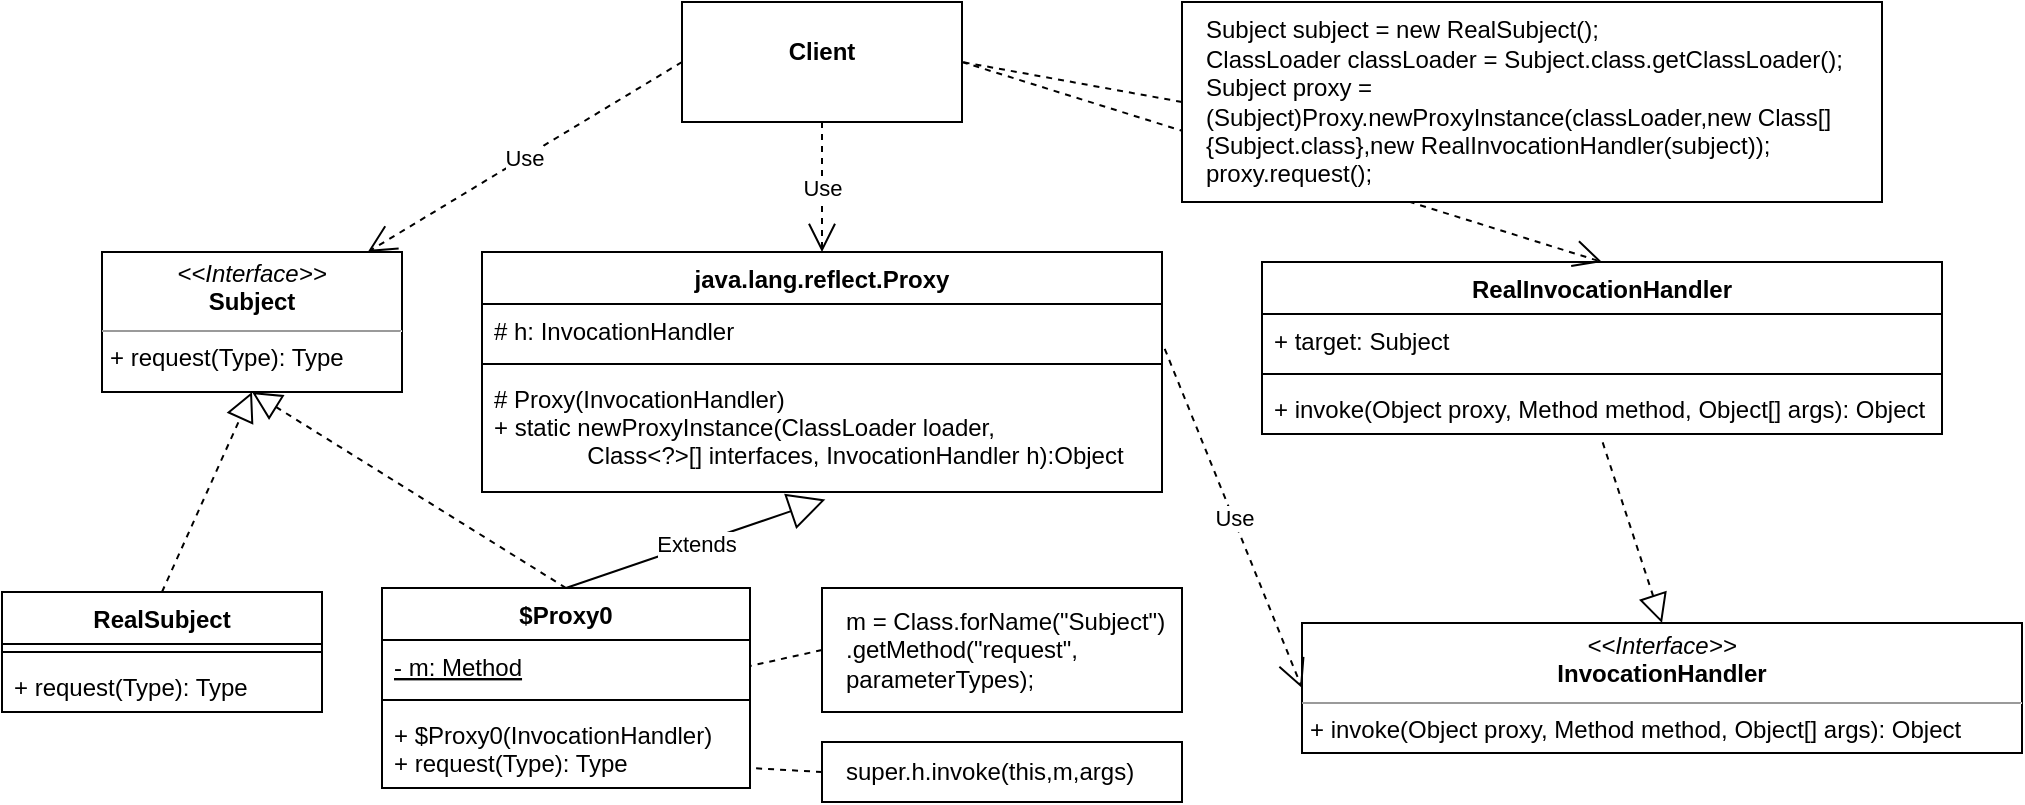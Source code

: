 <mxfile version="13.9.9" type="device"><diagram id="C5RBs43oDa-KdzZeNtuy" name="Page-1"><mxGraphModel dx="1038" dy="607" grid="1" gridSize="10" guides="1" tooltips="1" connect="1" arrows="1" fold="1" page="1" pageScale="1" pageWidth="827" pageHeight="1169" math="0" shadow="0"><root><mxCell id="WIyWlLk6GJQsqaUBKTNV-0"/><mxCell id="WIyWlLk6GJQsqaUBKTNV-1" parent="WIyWlLk6GJQsqaUBKTNV-0"/><mxCell id="XLnNH2dgwt9vYhdY8QGx-0" value="&lt;p style=&quot;margin: 0px ; margin-top: 4px ; text-align: center&quot;&gt;&lt;i&gt;&amp;lt;&amp;lt;Interface&amp;gt;&amp;gt;&lt;/i&gt;&lt;br&gt;&lt;b&gt;Subject&lt;/b&gt;&lt;/p&gt;&lt;hr size=&quot;1&quot;&gt;&lt;p style=&quot;margin: 0px ; margin-left: 4px&quot;&gt;&lt;/p&gt;&lt;p style=&quot;margin: 0px ; margin-left: 4px&quot;&gt;+ request(Type): Type&lt;br&gt;&lt;br&gt;&lt;/p&gt;" style="verticalAlign=top;align=left;overflow=fill;fontSize=12;fontFamily=Helvetica;html=1;" parent="WIyWlLk6GJQsqaUBKTNV-1" vertex="1"><mxGeometry x="150" y="155" width="150" height="70" as="geometry"/></mxCell><mxCell id="XLnNH2dgwt9vYhdY8QGx-1" value="RealSubject" style="swimlane;fontStyle=1;align=center;verticalAlign=top;childLayout=stackLayout;horizontal=1;startSize=26;horizontalStack=0;resizeParent=1;resizeParentMax=0;resizeLast=0;collapsible=1;marginBottom=0;" parent="WIyWlLk6GJQsqaUBKTNV-1" vertex="1"><mxGeometry x="100" y="325" width="160" height="60" as="geometry"/></mxCell><mxCell id="XLnNH2dgwt9vYhdY8QGx-2" value="" style="line;strokeWidth=1;fillColor=none;align=left;verticalAlign=middle;spacingTop=-1;spacingLeft=3;spacingRight=3;rotatable=0;labelPosition=right;points=[];portConstraint=eastwest;" parent="XLnNH2dgwt9vYhdY8QGx-1" vertex="1"><mxGeometry y="26" width="160" height="8" as="geometry"/></mxCell><mxCell id="XLnNH2dgwt9vYhdY8QGx-3" value="+ request(Type): Type" style="text;strokeColor=none;fillColor=none;align=left;verticalAlign=top;spacingLeft=4;spacingRight=4;overflow=hidden;rotatable=0;points=[[0,0.5],[1,0.5]];portConstraint=eastwest;" parent="XLnNH2dgwt9vYhdY8QGx-1" vertex="1"><mxGeometry y="34" width="160" height="26" as="geometry"/></mxCell><mxCell id="XLnNH2dgwt9vYhdY8QGx-4" value="$Proxy0" style="swimlane;fontStyle=1;align=center;verticalAlign=top;childLayout=stackLayout;horizontal=1;startSize=26;horizontalStack=0;resizeParent=1;resizeParentMax=0;resizeLast=0;collapsible=1;marginBottom=0;" parent="WIyWlLk6GJQsqaUBKTNV-1" vertex="1"><mxGeometry x="290" y="323" width="184" height="100" as="geometry"/></mxCell><mxCell id="XLnNH2dgwt9vYhdY8QGx-5" value="- m: Method" style="text;strokeColor=none;fillColor=none;align=left;verticalAlign=top;spacingLeft=4;spacingRight=4;overflow=hidden;rotatable=0;points=[[0,0.5],[1,0.5]];portConstraint=eastwest;fontStyle=4" parent="XLnNH2dgwt9vYhdY8QGx-4" vertex="1"><mxGeometry y="26" width="184" height="26" as="geometry"/></mxCell><mxCell id="XLnNH2dgwt9vYhdY8QGx-6" value="" style="line;strokeWidth=1;fillColor=none;align=left;verticalAlign=middle;spacingTop=-1;spacingLeft=3;spacingRight=3;rotatable=0;labelPosition=right;points=[];portConstraint=eastwest;" parent="XLnNH2dgwt9vYhdY8QGx-4" vertex="1"><mxGeometry y="52" width="184" height="8" as="geometry"/></mxCell><mxCell id="XLnNH2dgwt9vYhdY8QGx-7" value="+ $Proxy0(InvocationHandler)&#10;+ request(Type): Type" style="text;strokeColor=none;fillColor=none;align=left;verticalAlign=top;spacingLeft=4;spacingRight=4;overflow=hidden;rotatable=0;points=[[0,0.5],[1,0.5]];portConstraint=eastwest;" parent="XLnNH2dgwt9vYhdY8QGx-4" vertex="1"><mxGeometry y="60" width="184" height="40" as="geometry"/></mxCell><mxCell id="XLnNH2dgwt9vYhdY8QGx-8" value="" style="endArrow=block;dashed=1;endFill=0;endSize=12;html=1;entryX=0.5;entryY=1;entryDx=0;entryDy=0;exitX=0.5;exitY=0;exitDx=0;exitDy=0;" parent="WIyWlLk6GJQsqaUBKTNV-1" source="XLnNH2dgwt9vYhdY8QGx-1" target="XLnNH2dgwt9vYhdY8QGx-0" edge="1"><mxGeometry width="160" relative="1" as="geometry"><mxPoint x="306" y="410" as="sourcePoint"/><mxPoint x="466" y="410" as="targetPoint"/></mxGeometry></mxCell><mxCell id="XLnNH2dgwt9vYhdY8QGx-9" value="" style="endArrow=block;dashed=1;endFill=0;endSize=12;html=1;entryX=0.5;entryY=1;entryDx=0;entryDy=0;exitX=0.5;exitY=0;exitDx=0;exitDy=0;" parent="WIyWlLk6GJQsqaUBKTNV-1" source="XLnNH2dgwt9vYhdY8QGx-4" target="XLnNH2dgwt9vYhdY8QGx-0" edge="1"><mxGeometry width="160" relative="1" as="geometry"><mxPoint x="136" y="340" as="sourcePoint"/><mxPoint x="281" y="240" as="targetPoint"/></mxGeometry></mxCell><mxCell id="XLnNH2dgwt9vYhdY8QGx-17" value="&lt;p style=&quot;margin: 0px ; margin-top: 4px ; text-align: center&quot;&gt;&lt;br&gt;&lt;b&gt;Client&lt;/b&gt;&lt;/p&gt;" style="verticalAlign=top;align=left;overflow=fill;fontSize=12;fontFamily=Helvetica;html=1;" parent="WIyWlLk6GJQsqaUBKTNV-1" vertex="1"><mxGeometry x="440" y="30" width="140" height="60" as="geometry"/></mxCell><mxCell id="XLnNH2dgwt9vYhdY8QGx-18" value="Use" style="endArrow=open;endSize=12;dashed=1;html=1;exitX=0;exitY=0.5;exitDx=0;exitDy=0;" parent="WIyWlLk6GJQsqaUBKTNV-1" source="XLnNH2dgwt9vYhdY8QGx-17" target="XLnNH2dgwt9vYhdY8QGx-0" edge="1"><mxGeometry width="160" relative="1" as="geometry"><mxPoint x="306" y="420" as="sourcePoint"/><mxPoint x="466" y="420" as="targetPoint"/></mxGeometry></mxCell><mxCell id="XLnNH2dgwt9vYhdY8QGx-22" value="java.lang.reflect.Proxy" style="swimlane;fontStyle=1;align=center;verticalAlign=top;childLayout=stackLayout;horizontal=1;startSize=26;horizontalStack=0;resizeParent=1;resizeParentMax=0;resizeLast=0;collapsible=1;marginBottom=0;" parent="WIyWlLk6GJQsqaUBKTNV-1" vertex="1"><mxGeometry x="340" y="155" width="340" height="120" as="geometry"/></mxCell><mxCell id="XLnNH2dgwt9vYhdY8QGx-23" value="# h: InvocationHandler" style="text;strokeColor=none;fillColor=none;align=left;verticalAlign=top;spacingLeft=4;spacingRight=4;overflow=hidden;rotatable=0;points=[[0,0.5],[1,0.5]];portConstraint=eastwest;" parent="XLnNH2dgwt9vYhdY8QGx-22" vertex="1"><mxGeometry y="26" width="340" height="26" as="geometry"/></mxCell><mxCell id="XLnNH2dgwt9vYhdY8QGx-24" value="" style="line;strokeWidth=1;fillColor=none;align=left;verticalAlign=middle;spacingTop=-1;spacingLeft=3;spacingRight=3;rotatable=0;labelPosition=right;points=[];portConstraint=eastwest;" parent="XLnNH2dgwt9vYhdY8QGx-22" vertex="1"><mxGeometry y="52" width="340" height="8" as="geometry"/></mxCell><mxCell id="XLnNH2dgwt9vYhdY8QGx-25" value="# Proxy(InvocationHandler)&#10;+ static newProxyInstance(ClassLoader loader, &#10;              Class&lt;?&gt;[] interfaces, InvocationHandler h):Object" style="text;strokeColor=none;fillColor=none;align=left;verticalAlign=top;spacingLeft=4;spacingRight=4;overflow=hidden;rotatable=0;points=[[0,0.5],[1,0.5]];portConstraint=eastwest;fontStyle=0" parent="XLnNH2dgwt9vYhdY8QGx-22" vertex="1"><mxGeometry y="60" width="340" height="60" as="geometry"/></mxCell><mxCell id="XLnNH2dgwt9vYhdY8QGx-26" value="Extends" style="endArrow=block;endSize=16;endFill=0;html=1;exitX=0.5;exitY=0;exitDx=0;exitDy=0;entryX=0.505;entryY=1.062;entryDx=0;entryDy=0;entryPerimeter=0;" parent="WIyWlLk6GJQsqaUBKTNV-1" source="XLnNH2dgwt9vYhdY8QGx-4" target="XLnNH2dgwt9vYhdY8QGx-25" edge="1"><mxGeometry width="160" relative="1" as="geometry"><mxPoint x="330" y="220" as="sourcePoint"/><mxPoint x="520" y="340" as="targetPoint"/></mxGeometry></mxCell><mxCell id="XLnNH2dgwt9vYhdY8QGx-27" value="&lt;p style=&quot;margin: 0px ; margin-top: 4px ; text-align: center&quot;&gt;&lt;i&gt;&amp;lt;&amp;lt;Interface&amp;gt;&amp;gt;&lt;/i&gt;&lt;br&gt;&lt;b&gt;InvocationHandler&lt;/b&gt;&lt;br&gt;&lt;/p&gt;&lt;hr size=&quot;1&quot;&gt;&lt;p style=&quot;margin: 0px ; margin-left: 4px&quot;&gt;&lt;/p&gt;&lt;p style=&quot;margin: 0px ; margin-left: 4px&quot;&gt;+ invoke(Object proxy, Method method, Object[] args): Object&lt;br&gt;&lt;/p&gt;" style="verticalAlign=top;align=left;overflow=fill;fontSize=12;fontFamily=Helvetica;html=1;" parent="WIyWlLk6GJQsqaUBKTNV-1" vertex="1"><mxGeometry x="750" y="340.5" width="360" height="65" as="geometry"/></mxCell><mxCell id="XLnNH2dgwt9vYhdY8QGx-28" value="RealInvocationHandler" style="swimlane;fontStyle=1;align=center;verticalAlign=top;childLayout=stackLayout;horizontal=1;startSize=26;horizontalStack=0;resizeParent=1;resizeParentMax=0;resizeLast=0;collapsible=1;marginBottom=0;" parent="WIyWlLk6GJQsqaUBKTNV-1" vertex="1"><mxGeometry x="730" y="160" width="340" height="86" as="geometry"/></mxCell><mxCell id="XLnNH2dgwt9vYhdY8QGx-29" value="+ target: Subject" style="text;strokeColor=none;fillColor=none;align=left;verticalAlign=top;spacingLeft=4;spacingRight=4;overflow=hidden;rotatable=0;points=[[0,0.5],[1,0.5]];portConstraint=eastwest;" parent="XLnNH2dgwt9vYhdY8QGx-28" vertex="1"><mxGeometry y="26" width="340" height="26" as="geometry"/></mxCell><mxCell id="XLnNH2dgwt9vYhdY8QGx-30" value="" style="line;strokeWidth=1;fillColor=none;align=left;verticalAlign=middle;spacingTop=-1;spacingLeft=3;spacingRight=3;rotatable=0;labelPosition=right;points=[];portConstraint=eastwest;" parent="XLnNH2dgwt9vYhdY8QGx-28" vertex="1"><mxGeometry y="52" width="340" height="8" as="geometry"/></mxCell><mxCell id="XLnNH2dgwt9vYhdY8QGx-31" value="+ invoke(Object proxy, Method method, Object[] args): Object" style="text;strokeColor=none;fillColor=none;align=left;verticalAlign=top;spacingLeft=4;spacingRight=4;overflow=hidden;rotatable=0;points=[[0,0.5],[1,0.5]];portConstraint=eastwest;" parent="XLnNH2dgwt9vYhdY8QGx-28" vertex="1"><mxGeometry y="60" width="340" height="26" as="geometry"/></mxCell><mxCell id="med0gYIQpAsOPucPo25u-0" value="&lt;div&gt;super.h.invoke(this,m,args)&lt;/div&gt;" style="rounded=0;whiteSpace=wrap;html=1;align=left;spacingLeft=10;" vertex="1" parent="WIyWlLk6GJQsqaUBKTNV-1"><mxGeometry x="510" y="400" width="180" height="30" as="geometry"/></mxCell><mxCell id="med0gYIQpAsOPucPo25u-1" value="" style="endArrow=none;dashed=1;html=1;exitX=0;exitY=0.5;exitDx=0;exitDy=0;entryX=1.002;entryY=0.75;entryDx=0;entryDy=0;entryPerimeter=0;" edge="1" parent="WIyWlLk6GJQsqaUBKTNV-1" source="med0gYIQpAsOPucPo25u-0" target="XLnNH2dgwt9vYhdY8QGx-7"><mxGeometry width="50" height="50" relative="1" as="geometry"><mxPoint x="500" y="340" as="sourcePoint"/><mxPoint x="480" y="416" as="targetPoint"/></mxGeometry></mxCell><mxCell id="med0gYIQpAsOPucPo25u-2" value="&lt;div&gt;m = Class.forName(&quot;Subject&quot;)&lt;/div&gt;&lt;div&gt;.getMethod(&quot;request&quot;, parameterTypes);&lt;/div&gt;" style="rounded=0;whiteSpace=wrap;html=1;align=left;spacingLeft=10;" vertex="1" parent="WIyWlLk6GJQsqaUBKTNV-1"><mxGeometry x="510" y="323" width="180" height="62" as="geometry"/></mxCell><mxCell id="med0gYIQpAsOPucPo25u-3" value="" style="endArrow=none;dashed=1;html=1;entryX=1;entryY=0.5;entryDx=0;entryDy=0;exitX=0;exitY=0.5;exitDx=0;exitDy=0;" edge="1" parent="WIyWlLk6GJQsqaUBKTNV-1" source="med0gYIQpAsOPucPo25u-2" target="XLnNH2dgwt9vYhdY8QGx-5"><mxGeometry width="50" height="50" relative="1" as="geometry"><mxPoint x="500" y="320" as="sourcePoint"/><mxPoint x="550" y="270" as="targetPoint"/></mxGeometry></mxCell><mxCell id="med0gYIQpAsOPucPo25u-4" value="" style="endArrow=block;dashed=1;endFill=0;endSize=12;html=1;entryX=0.5;entryY=0;entryDx=0;entryDy=0;exitX=0.501;exitY=1.162;exitDx=0;exitDy=0;exitPerimeter=0;" edge="1" parent="WIyWlLk6GJQsqaUBKTNV-1" source="XLnNH2dgwt9vYhdY8QGx-31" target="XLnNH2dgwt9vYhdY8QGx-27"><mxGeometry width="160" relative="1" as="geometry"><mxPoint x="440" y="300" as="sourcePoint"/><mxPoint x="600" y="300" as="targetPoint"/></mxGeometry></mxCell><mxCell id="med0gYIQpAsOPucPo25u-6" value="Use" style="endArrow=open;endSize=12;dashed=1;html=1;exitX=1.004;exitY=0.862;exitDx=0;exitDy=0;exitPerimeter=0;entryX=0;entryY=0.5;entryDx=0;entryDy=0;" edge="1" parent="WIyWlLk6GJQsqaUBKTNV-1" source="XLnNH2dgwt9vYhdY8QGx-23" target="XLnNH2dgwt9vYhdY8QGx-27"><mxGeometry width="160" relative="1" as="geometry"><mxPoint x="820" y="300" as="sourcePoint"/><mxPoint x="980" y="300" as="targetPoint"/></mxGeometry></mxCell><mxCell id="med0gYIQpAsOPucPo25u-7" value="Use" style="endArrow=open;endSize=12;dashed=1;html=1;exitX=0.5;exitY=1;exitDx=0;exitDy=0;" edge="1" parent="WIyWlLk6GJQsqaUBKTNV-1" source="XLnNH2dgwt9vYhdY8QGx-17" target="XLnNH2dgwt9vYhdY8QGx-22"><mxGeometry width="160" relative="1" as="geometry"><mxPoint x="450" y="70" as="sourcePoint"/><mxPoint x="292.885" y="165" as="targetPoint"/></mxGeometry></mxCell><mxCell id="med0gYIQpAsOPucPo25u-8" value="Use" style="endArrow=open;endSize=12;dashed=1;html=1;exitX=1;exitY=0.5;exitDx=0;exitDy=0;entryX=0.5;entryY=0;entryDx=0;entryDy=0;" edge="1" parent="WIyWlLk6GJQsqaUBKTNV-1" source="XLnNH2dgwt9vYhdY8QGx-17" target="XLnNH2dgwt9vYhdY8QGx-28"><mxGeometry width="160" relative="1" as="geometry"><mxPoint x="520" y="100" as="sourcePoint"/><mxPoint x="520" y="165" as="targetPoint"/></mxGeometry></mxCell><mxCell id="med0gYIQpAsOPucPo25u-9" value="Subject subject = new RealSubject();&lt;br&gt;ClassLoader classLoader = Subject.class.getClassLoader();&lt;br&gt;Subject proxy = (Subject)Proxy.newProxyInstance(classLoader,new Class[]{Subject.class},new RealInvocationHandler(subject));&lt;br&gt;proxy.request();" style="rounded=0;whiteSpace=wrap;html=1;align=left;spacingLeft=10;" vertex="1" parent="WIyWlLk6GJQsqaUBKTNV-1"><mxGeometry x="690" y="30" width="350" height="100" as="geometry"/></mxCell><mxCell id="med0gYIQpAsOPucPo25u-10" value="" style="endArrow=none;dashed=1;html=1;entryX=1;entryY=0.5;entryDx=0;entryDy=0;exitX=0;exitY=0.5;exitDx=0;exitDy=0;" edge="1" parent="WIyWlLk6GJQsqaUBKTNV-1" source="med0gYIQpAsOPucPo25u-9" target="XLnNH2dgwt9vYhdY8QGx-17"><mxGeometry width="50" height="50" relative="1" as="geometry"><mxPoint x="520" y="364" as="sourcePoint"/><mxPoint x="484" y="372" as="targetPoint"/></mxGeometry></mxCell></root></mxGraphModel></diagram></mxfile>